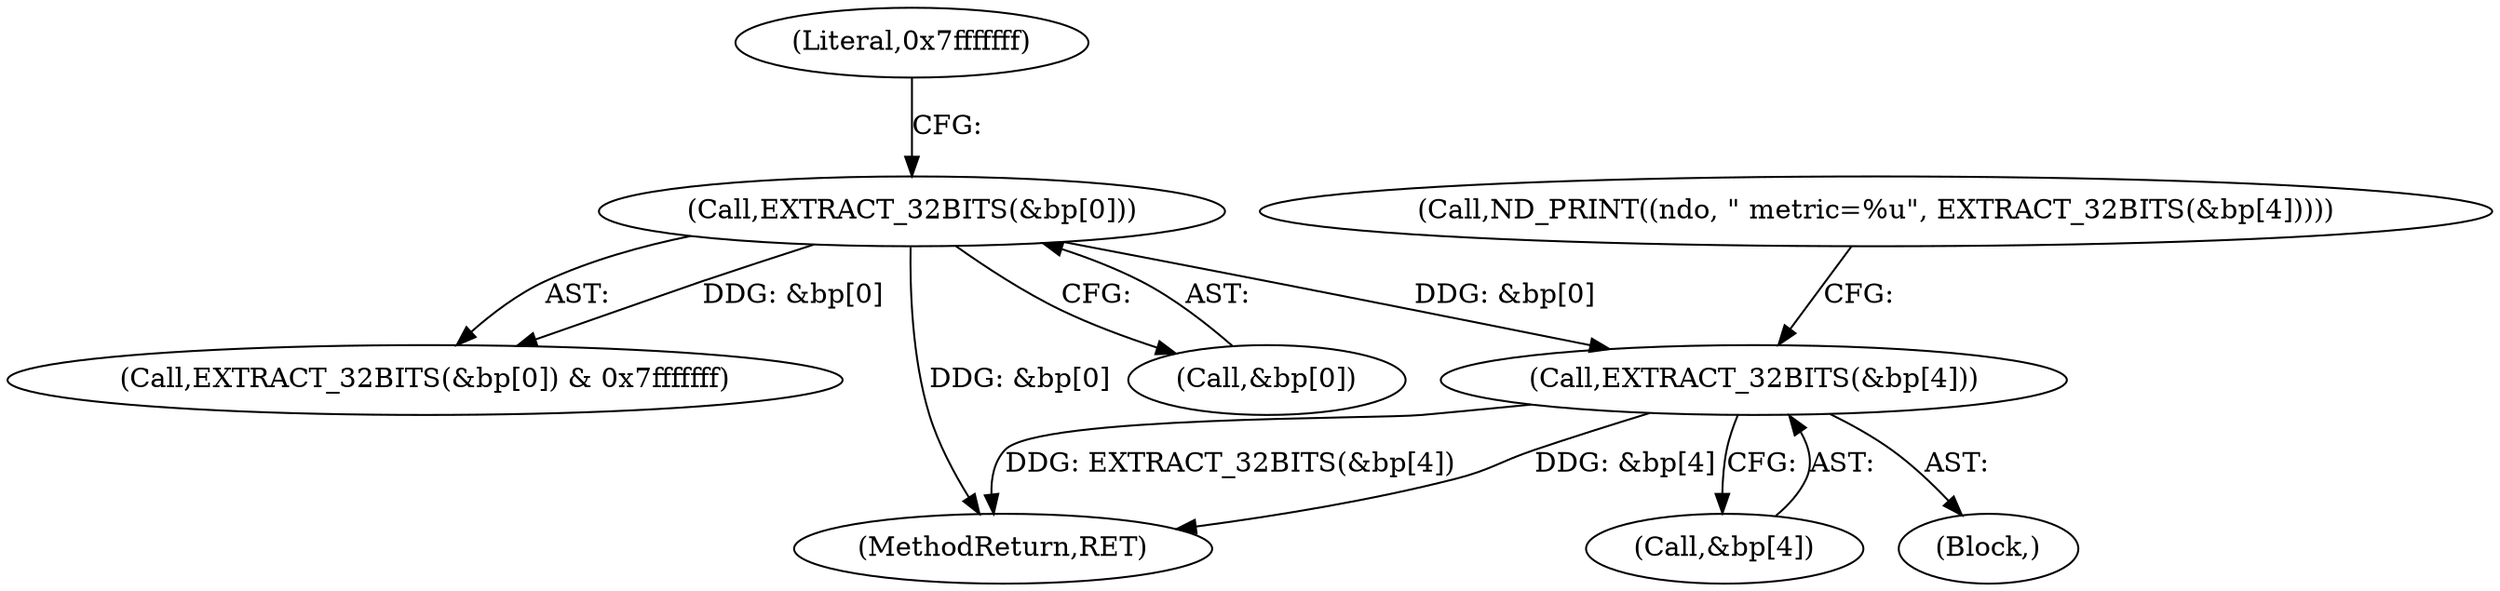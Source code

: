digraph "0_tcpdump_6fca58f5f9c96749a575f52e20598ad43f5bdf30@pointer" {
"1001350" [label="(Call,EXTRACT_32BITS(&bp[4]))"];
"1001339" [label="(Call,EXTRACT_32BITS(&bp[0]))"];
"1001338" [label="(Call,EXTRACT_32BITS(&bp[0]) & 0x7fffffff)"];
"1001345" [label="(Call,ND_PRINT((ndo, \" metric=%u\", EXTRACT_32BITS(&bp[4]))))"];
"1001339" [label="(Call,EXTRACT_32BITS(&bp[0]))"];
"1001348" [label="(Block,)"];
"1001344" [label="(Literal,0x7fffffff)"];
"1001586" [label="(MethodReturn,RET)"];
"1001340" [label="(Call,&bp[0])"];
"1001351" [label="(Call,&bp[4])"];
"1001350" [label="(Call,EXTRACT_32BITS(&bp[4]))"];
"1001350" -> "1001348"  [label="AST: "];
"1001350" -> "1001351"  [label="CFG: "];
"1001351" -> "1001350"  [label="AST: "];
"1001345" -> "1001350"  [label="CFG: "];
"1001350" -> "1001586"  [label="DDG: EXTRACT_32BITS(&bp[4])"];
"1001350" -> "1001586"  [label="DDG: &bp[4]"];
"1001339" -> "1001350"  [label="DDG: &bp[0]"];
"1001339" -> "1001338"  [label="AST: "];
"1001339" -> "1001340"  [label="CFG: "];
"1001340" -> "1001339"  [label="AST: "];
"1001344" -> "1001339"  [label="CFG: "];
"1001339" -> "1001586"  [label="DDG: &bp[0]"];
"1001339" -> "1001338"  [label="DDG: &bp[0]"];
}
